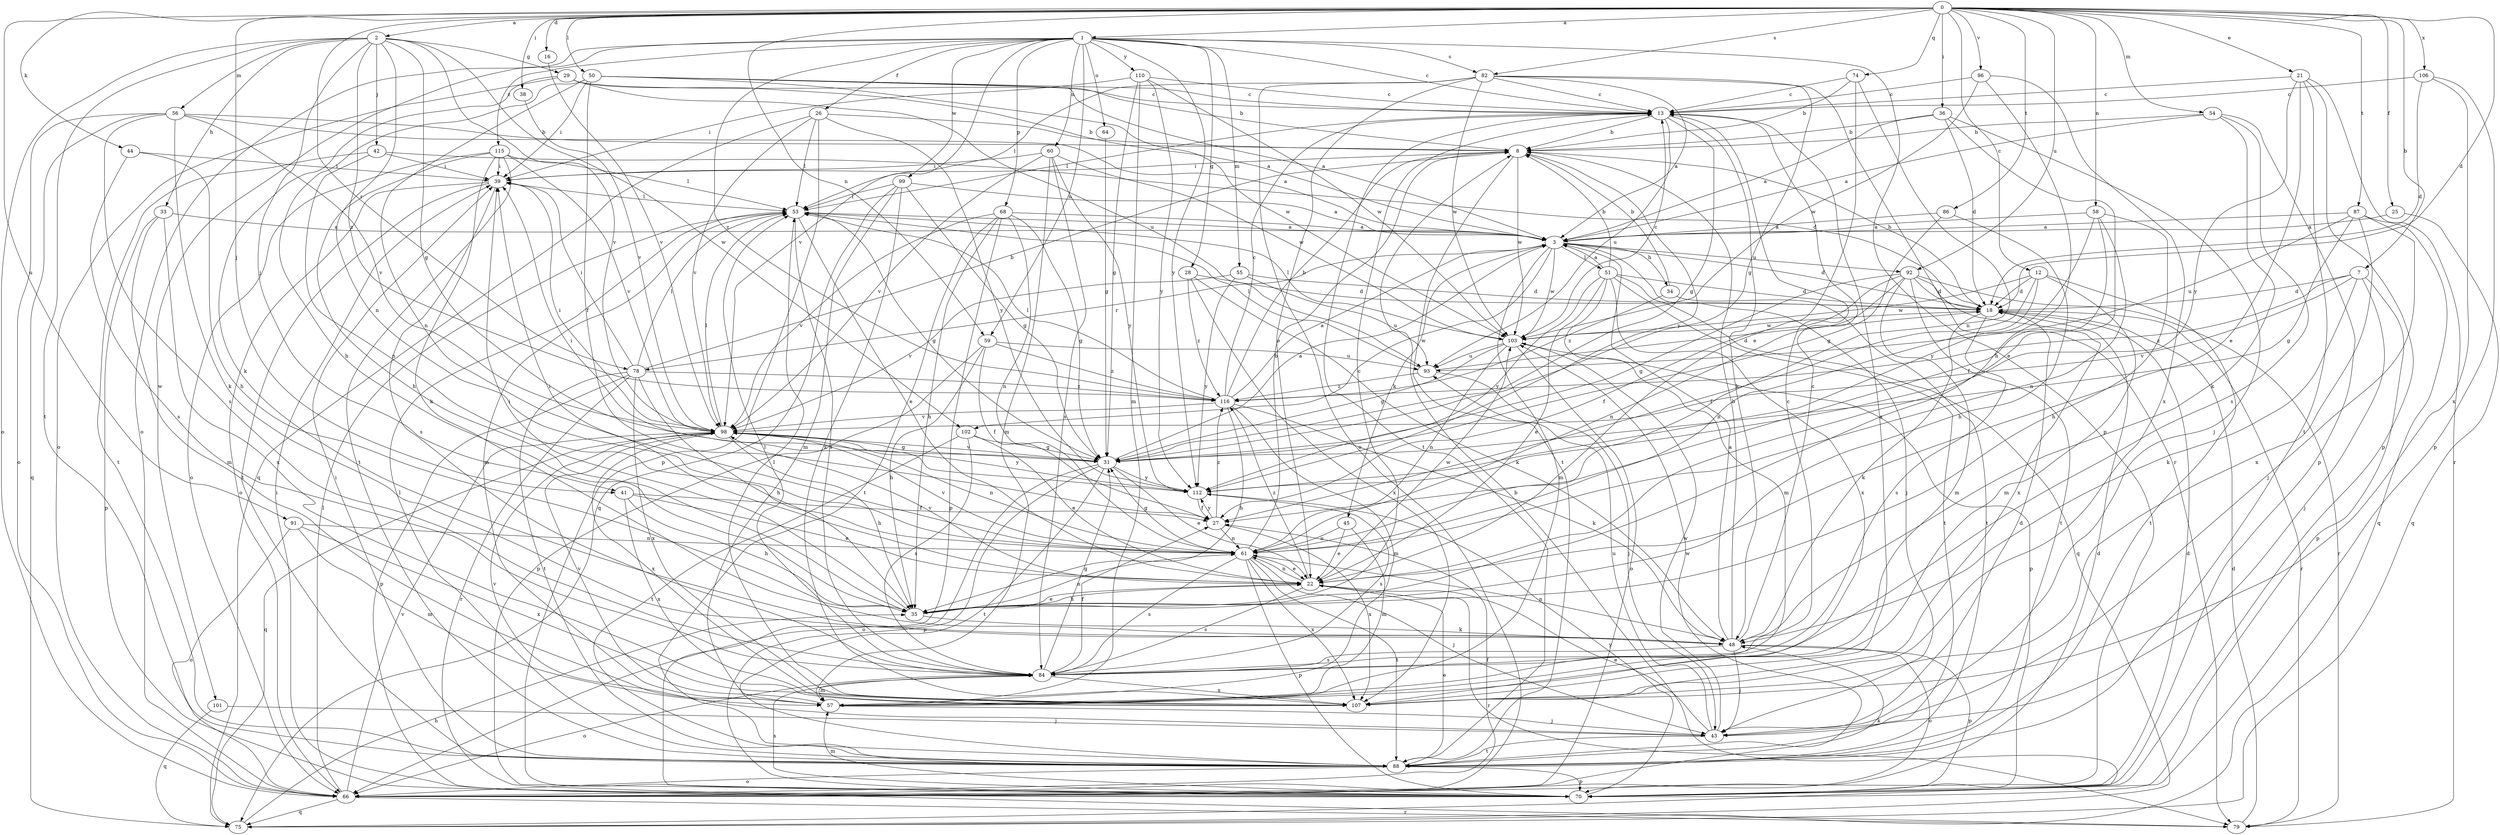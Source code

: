 strict digraph  {
0;
1;
2;
3;
7;
8;
12;
13;
16;
18;
21;
22;
25;
26;
27;
28;
29;
31;
33;
34;
35;
36;
38;
39;
41;
42;
43;
44;
45;
48;
50;
51;
53;
54;
55;
56;
57;
58;
59;
60;
61;
64;
66;
68;
70;
74;
75;
78;
79;
82;
84;
86;
87;
88;
91;
92;
93;
96;
98;
99;
101;
102;
103;
106;
107;
110;
112;
115;
116;
0 -> 1  [label=a];
0 -> 2  [label=a];
0 -> 7  [label=b];
0 -> 12  [label=c];
0 -> 16  [label=d];
0 -> 18  [label=d];
0 -> 21  [label=e];
0 -> 25  [label=f];
0 -> 36  [label=i];
0 -> 38  [label=i];
0 -> 41  [label=j];
0 -> 44  [label=k];
0 -> 50  [label=l];
0 -> 54  [label=m];
0 -> 58  [label=n];
0 -> 59  [label=n];
0 -> 74  [label=q];
0 -> 78  [label=r];
0 -> 82  [label=s];
0 -> 86  [label=t];
0 -> 87  [label=t];
0 -> 91  [label=u];
0 -> 92  [label=u];
0 -> 96  [label=v];
0 -> 106  [label=x];
1 -> 13  [label=c];
1 -> 26  [label=f];
1 -> 28  [label=g];
1 -> 55  [label=m];
1 -> 59  [label=n];
1 -> 60  [label=n];
1 -> 64  [label=o];
1 -> 66  [label=o];
1 -> 68  [label=p];
1 -> 70  [label=p];
1 -> 82  [label=s];
1 -> 98  [label=v];
1 -> 99  [label=w];
1 -> 101  [label=w];
1 -> 110  [label=y];
1 -> 112  [label=y];
1 -> 115  [label=z];
1 -> 116  [label=z];
2 -> 29  [label=g];
2 -> 31  [label=g];
2 -> 33  [label=h];
2 -> 41  [label=j];
2 -> 42  [label=j];
2 -> 56  [label=m];
2 -> 61  [label=n];
2 -> 66  [label=o];
2 -> 88  [label=t];
2 -> 98  [label=v];
2 -> 102  [label=w];
2 -> 116  [label=z];
3 -> 18  [label=d];
3 -> 34  [label=h];
3 -> 43  [label=j];
3 -> 45  [label=k];
3 -> 51  [label=l];
3 -> 57  [label=m];
3 -> 78  [label=r];
3 -> 92  [label=u];
3 -> 102  [label=w];
3 -> 103  [label=w];
7 -> 18  [label=d];
7 -> 43  [label=j];
7 -> 48  [label=k];
7 -> 70  [label=p];
7 -> 98  [label=v];
7 -> 116  [label=z];
8 -> 39  [label=i];
8 -> 88  [label=t];
8 -> 103  [label=w];
8 -> 112  [label=y];
12 -> 18  [label=d];
12 -> 27  [label=f];
12 -> 57  [label=m];
12 -> 61  [label=n];
12 -> 88  [label=t];
12 -> 103  [label=w];
13 -> 8  [label=b];
13 -> 31  [label=g];
13 -> 48  [label=k];
13 -> 53  [label=l];
13 -> 88  [label=t];
13 -> 93  [label=u];
13 -> 107  [label=x];
16 -> 98  [label=v];
18 -> 8  [label=b];
18 -> 48  [label=k];
18 -> 79  [label=r];
18 -> 84  [label=s];
18 -> 103  [label=w];
21 -> 13  [label=c];
21 -> 22  [label=e];
21 -> 70  [label=p];
21 -> 79  [label=r];
21 -> 88  [label=t];
21 -> 112  [label=y];
22 -> 35  [label=h];
22 -> 39  [label=i];
22 -> 61  [label=n];
22 -> 79  [label=r];
22 -> 84  [label=s];
22 -> 98  [label=v];
22 -> 103  [label=w];
22 -> 116  [label=z];
25 -> 3  [label=a];
25 -> 75  [label=q];
26 -> 8  [label=b];
26 -> 53  [label=l];
26 -> 70  [label=p];
26 -> 75  [label=q];
26 -> 98  [label=v];
26 -> 112  [label=y];
27 -> 61  [label=n];
27 -> 107  [label=x];
27 -> 112  [label=y];
27 -> 116  [label=z];
28 -> 18  [label=d];
28 -> 48  [label=k];
28 -> 107  [label=x];
28 -> 116  [label=z];
29 -> 3  [label=a];
29 -> 13  [label=c];
29 -> 48  [label=k];
29 -> 66  [label=o];
29 -> 93  [label=u];
31 -> 3  [label=a];
31 -> 22  [label=e];
31 -> 66  [label=o];
31 -> 70  [label=p];
31 -> 88  [label=t];
31 -> 98  [label=v];
31 -> 112  [label=y];
33 -> 3  [label=a];
33 -> 57  [label=m];
33 -> 70  [label=p];
33 -> 107  [label=x];
34 -> 8  [label=b];
34 -> 88  [label=t];
34 -> 116  [label=z];
35 -> 13  [label=c];
35 -> 22  [label=e];
35 -> 39  [label=i];
35 -> 48  [label=k];
35 -> 61  [label=n];
36 -> 3  [label=a];
36 -> 8  [label=b];
36 -> 18  [label=d];
36 -> 22  [label=e];
36 -> 43  [label=j];
38 -> 98  [label=v];
39 -> 53  [label=l];
39 -> 66  [label=o];
39 -> 84  [label=s];
39 -> 88  [label=t];
41 -> 22  [label=e];
41 -> 27  [label=f];
41 -> 35  [label=h];
41 -> 107  [label=x];
42 -> 18  [label=d];
42 -> 39  [label=i];
42 -> 61  [label=n];
42 -> 88  [label=t];
43 -> 18  [label=d];
43 -> 22  [label=e];
43 -> 88  [label=t];
43 -> 93  [label=u];
43 -> 98  [label=v];
43 -> 103  [label=w];
44 -> 35  [label=h];
44 -> 39  [label=i];
44 -> 84  [label=s];
45 -> 22  [label=e];
45 -> 57  [label=m];
45 -> 61  [label=n];
48 -> 3  [label=a];
48 -> 8  [label=b];
48 -> 13  [label=c];
48 -> 43  [label=j];
48 -> 61  [label=n];
48 -> 66  [label=o];
48 -> 70  [label=p];
48 -> 84  [label=s];
50 -> 3  [label=a];
50 -> 8  [label=b];
50 -> 13  [label=c];
50 -> 27  [label=f];
50 -> 35  [label=h];
50 -> 39  [label=i];
50 -> 61  [label=n];
50 -> 103  [label=w];
51 -> 3  [label=a];
51 -> 8  [label=b];
51 -> 18  [label=d];
51 -> 22  [label=e];
51 -> 57  [label=m];
51 -> 75  [label=q];
51 -> 88  [label=t];
51 -> 107  [label=x];
51 -> 112  [label=y];
53 -> 3  [label=a];
53 -> 22  [label=e];
53 -> 31  [label=g];
53 -> 57  [label=m];
53 -> 84  [label=s];
54 -> 3  [label=a];
54 -> 8  [label=b];
54 -> 48  [label=k];
54 -> 70  [label=p];
54 -> 84  [label=s];
55 -> 18  [label=d];
55 -> 93  [label=u];
55 -> 98  [label=v];
55 -> 112  [label=y];
56 -> 3  [label=a];
56 -> 8  [label=b];
56 -> 48  [label=k];
56 -> 66  [label=o];
56 -> 75  [label=q];
56 -> 84  [label=s];
56 -> 98  [label=v];
57 -> 43  [label=j];
57 -> 98  [label=v];
58 -> 3  [label=a];
58 -> 27  [label=f];
58 -> 35  [label=h];
58 -> 61  [label=n];
58 -> 112  [label=y];
59 -> 27  [label=f];
59 -> 35  [label=h];
59 -> 70  [label=p];
59 -> 93  [label=u];
59 -> 116  [label=z];
60 -> 39  [label=i];
60 -> 57  [label=m];
60 -> 84  [label=s];
60 -> 98  [label=v];
60 -> 103  [label=w];
60 -> 112  [label=y];
61 -> 8  [label=b];
61 -> 22  [label=e];
61 -> 31  [label=g];
61 -> 43  [label=j];
61 -> 70  [label=p];
61 -> 84  [label=s];
61 -> 88  [label=t];
61 -> 98  [label=v];
61 -> 107  [label=x];
64 -> 31  [label=g];
66 -> 18  [label=d];
66 -> 27  [label=f];
66 -> 48  [label=k];
66 -> 53  [label=l];
66 -> 75  [label=q];
66 -> 79  [label=r];
66 -> 98  [label=v];
68 -> 3  [label=a];
68 -> 31  [label=g];
68 -> 35  [label=h];
68 -> 61  [label=n];
68 -> 70  [label=p];
68 -> 88  [label=t];
68 -> 98  [label=v];
70 -> 18  [label=d];
70 -> 39  [label=i];
70 -> 57  [label=m];
70 -> 84  [label=s];
70 -> 112  [label=y];
74 -> 8  [label=b];
74 -> 13  [label=c];
74 -> 22  [label=e];
74 -> 61  [label=n];
75 -> 8  [label=b];
75 -> 35  [label=h];
78 -> 8  [label=b];
78 -> 35  [label=h];
78 -> 39  [label=i];
78 -> 53  [label=l];
78 -> 70  [label=p];
78 -> 79  [label=r];
78 -> 88  [label=t];
78 -> 107  [label=x];
78 -> 116  [label=z];
79 -> 18  [label=d];
82 -> 3  [label=a];
82 -> 13  [label=c];
82 -> 22  [label=e];
82 -> 31  [label=g];
82 -> 53  [label=l];
82 -> 66  [label=o];
82 -> 79  [label=r];
82 -> 103  [label=w];
84 -> 13  [label=c];
84 -> 27  [label=f];
84 -> 31  [label=g];
84 -> 53  [label=l];
84 -> 57  [label=m];
84 -> 66  [label=o];
84 -> 107  [label=x];
86 -> 3  [label=a];
86 -> 31  [label=g];
86 -> 35  [label=h];
87 -> 3  [label=a];
87 -> 31  [label=g];
87 -> 43  [label=j];
87 -> 75  [label=q];
87 -> 93  [label=u];
87 -> 107  [label=x];
88 -> 22  [label=e];
88 -> 39  [label=i];
88 -> 53  [label=l];
88 -> 66  [label=o];
88 -> 70  [label=p];
88 -> 103  [label=w];
91 -> 57  [label=m];
91 -> 61  [label=n];
91 -> 66  [label=o];
91 -> 107  [label=x];
92 -> 18  [label=d];
92 -> 27  [label=f];
92 -> 31  [label=g];
92 -> 57  [label=m];
92 -> 61  [label=n];
92 -> 79  [label=r];
92 -> 88  [label=t];
92 -> 107  [label=x];
93 -> 18  [label=d];
93 -> 43  [label=j];
93 -> 53  [label=l];
93 -> 116  [label=z];
96 -> 13  [label=c];
96 -> 35  [label=h];
96 -> 103  [label=w];
96 -> 107  [label=x];
98 -> 31  [label=g];
98 -> 35  [label=h];
98 -> 39  [label=i];
98 -> 53  [label=l];
98 -> 61  [label=n];
98 -> 75  [label=q];
98 -> 107  [label=x];
98 -> 112  [label=y];
99 -> 3  [label=a];
99 -> 31  [label=g];
99 -> 53  [label=l];
99 -> 57  [label=m];
99 -> 75  [label=q];
99 -> 107  [label=x];
101 -> 43  [label=j];
101 -> 75  [label=q];
102 -> 22  [label=e];
102 -> 31  [label=g];
102 -> 84  [label=s];
102 -> 88  [label=t];
103 -> 13  [label=c];
103 -> 31  [label=g];
103 -> 53  [label=l];
103 -> 61  [label=n];
103 -> 66  [label=o];
103 -> 70  [label=p];
103 -> 93  [label=u];
106 -> 13  [label=c];
106 -> 18  [label=d];
106 -> 70  [label=p];
106 -> 107  [label=x];
107 -> 53  [label=l];
110 -> 13  [label=c];
110 -> 31  [label=g];
110 -> 39  [label=i];
110 -> 57  [label=m];
110 -> 103  [label=w];
110 -> 112  [label=y];
112 -> 27  [label=f];
112 -> 39  [label=i];
112 -> 84  [label=s];
115 -> 35  [label=h];
115 -> 39  [label=i];
115 -> 48  [label=k];
115 -> 53  [label=l];
115 -> 66  [label=o];
115 -> 88  [label=t];
115 -> 98  [label=v];
116 -> 3  [label=a];
116 -> 8  [label=b];
116 -> 13  [label=c];
116 -> 35  [label=h];
116 -> 48  [label=k];
116 -> 53  [label=l];
116 -> 57  [label=m];
116 -> 98  [label=v];
}
